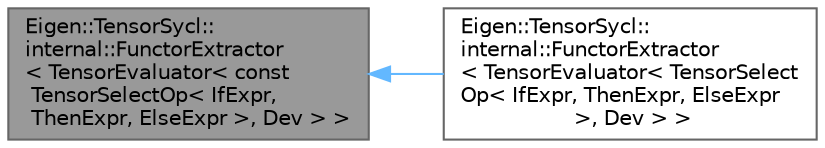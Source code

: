 digraph "Eigen::TensorSycl::internal::FunctorExtractor&lt; TensorEvaluator&lt; const TensorSelectOp&lt; IfExpr, ThenExpr, ElseExpr &gt;, Dev &gt; &gt;"
{
 // LATEX_PDF_SIZE
  bgcolor="transparent";
  edge [fontname=Helvetica,fontsize=10,labelfontname=Helvetica,labelfontsize=10];
  node [fontname=Helvetica,fontsize=10,shape=box,height=0.2,width=0.4];
  rankdir="LR";
  Node1 [id="Node000001",label="Eigen::TensorSycl::\linternal::FunctorExtractor\l\< TensorEvaluator\< const\l TensorSelectOp\< IfExpr,\l ThenExpr, ElseExpr \>, Dev \> \>",height=0.2,width=0.4,color="gray40", fillcolor="grey60", style="filled", fontcolor="black",tooltip=" "];
  Node1 -> Node2 [id="edge1_Node000001_Node000002",dir="back",color="steelblue1",style="solid",tooltip=" "];
  Node2 [id="Node000002",label="Eigen::TensorSycl::\linternal::FunctorExtractor\l\< TensorEvaluator\< TensorSelect\lOp\< IfExpr, ThenExpr, ElseExpr\l \>, Dev \> \>",height=0.2,width=0.4,color="gray40", fillcolor="white", style="filled",URL="$struct_eigen_1_1_tensor_sycl_1_1internal_1_1_functor_extractor_3_01_tensor_evaluator_3_01_tensor0670c30e8e5682c1a125c6d24db55784.html",tooltip=" "];
}
